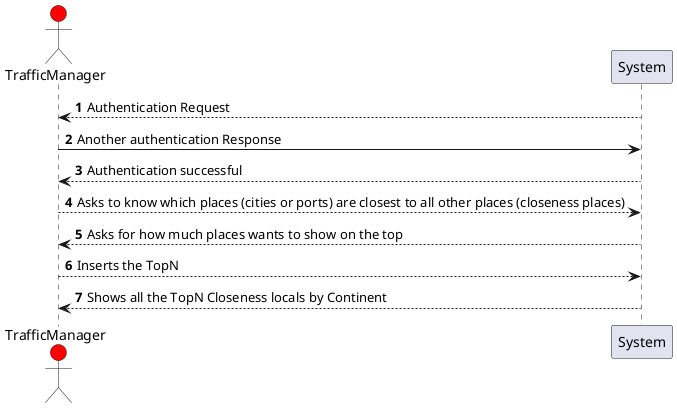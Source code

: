 @startuml
autonumber

actor TrafficManager #red

System --> TrafficManager: Authentication Request
TrafficManager -> System : Another authentication Response
System --> TrafficManager : Authentication successful
TrafficManager --> System : Asks to know which places (cities or ports) are closest to all other places (closeness places)
System --> TrafficManager : Asks for how much places wants to show on the top
TrafficManager --> System : Inserts the TopN
System --> TrafficManager : Shows all the TopN Closeness locals by Continent

@enduml